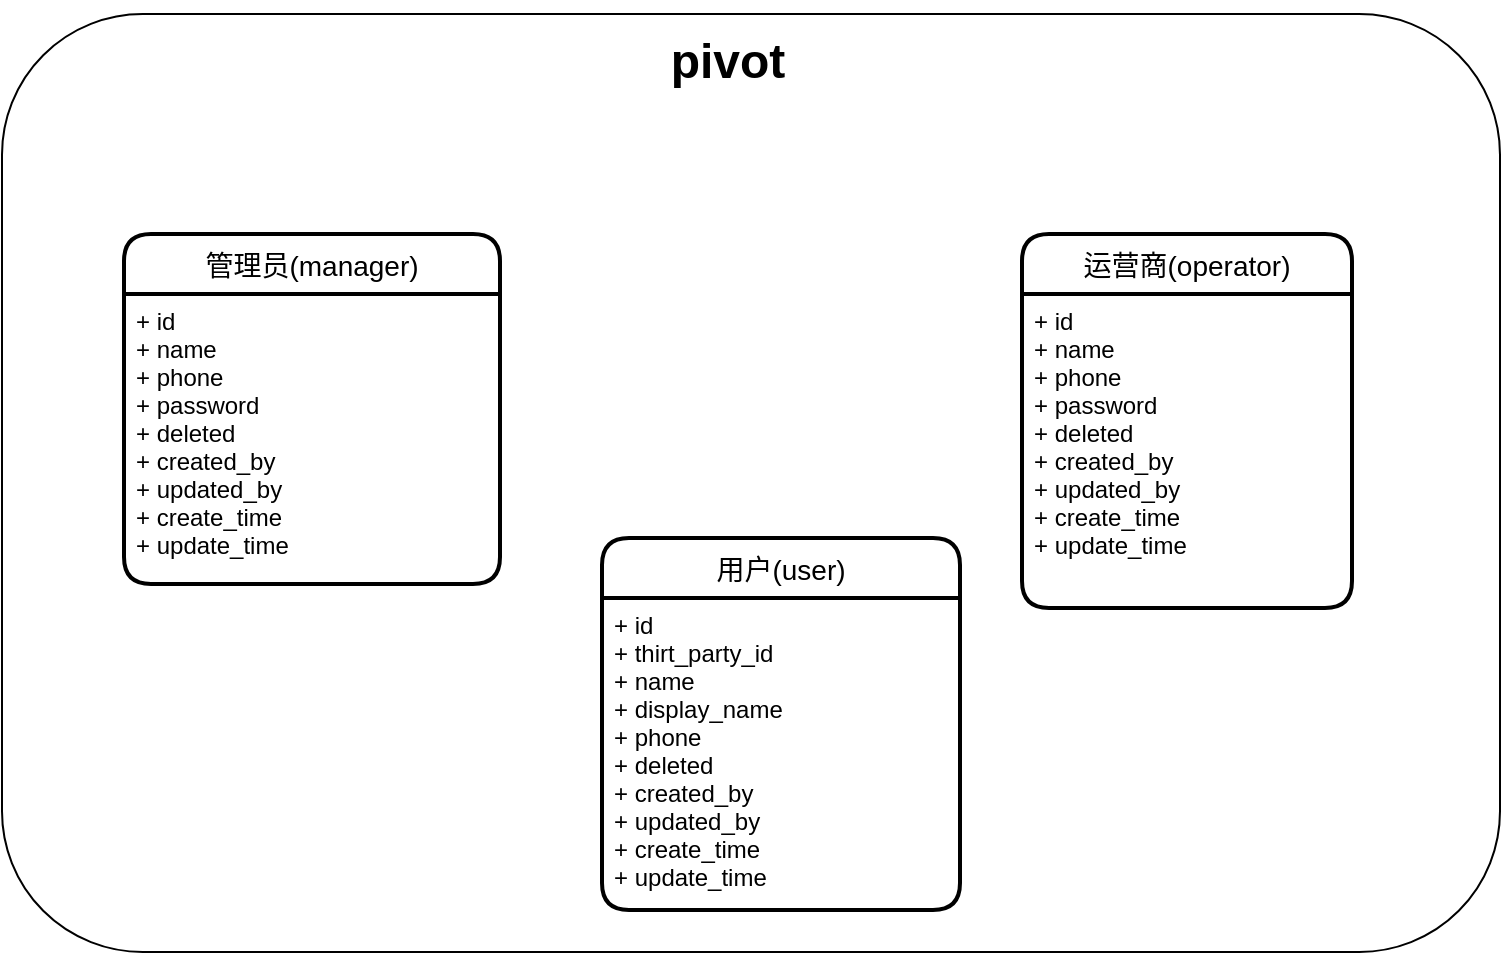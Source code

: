 <mxfile version="15.8.6" type="github">
  <diagram id="Zl_C0mG7Flhq4nI1xgIY" name="第 1 页">
    <mxGraphModel dx="946" dy="662" grid="0" gridSize="10" guides="1" tooltips="1" connect="1" arrows="1" fold="1" page="1" pageScale="1" pageWidth="827" pageHeight="1169" math="0" shadow="0">
      <root>
        <mxCell id="0" />
        <mxCell id="1" parent="0" />
        <mxCell id="sMWrQJroCDS8XebOZDCz-1" value="" style="rounded=1;whiteSpace=wrap;html=1;" vertex="1" parent="1">
          <mxGeometry x="30" y="89" width="749" height="469" as="geometry" />
        </mxCell>
        <mxCell id="c9XTGMT6V7COeygtAoj6-2" value="管理员(manager)" style="swimlane;childLayout=stackLayout;horizontal=1;startSize=30;horizontalStack=0;rounded=1;fontSize=14;fontStyle=0;strokeWidth=2;resizeParent=0;resizeLast=1;shadow=0;dashed=0;align=center;" parent="1" vertex="1">
          <mxGeometry x="91" y="199" width="188" height="175" as="geometry" />
        </mxCell>
        <mxCell id="c9XTGMT6V7COeygtAoj6-3" value="+ id&#xa;+ name&#xa;+ phone&#xa;+ password&#xa;+ deleted&#xa;+ created_by&#xa;+ updated_by&#xa;+ create_time&#xa;+ update_time" style="align=left;strokeColor=none;fillColor=none;spacingLeft=4;fontSize=12;verticalAlign=top;resizable=0;rotatable=0;part=1;" parent="c9XTGMT6V7COeygtAoj6-2" vertex="1">
          <mxGeometry y="30" width="188" height="145" as="geometry" />
        </mxCell>
        <mxCell id="c9XTGMT6V7COeygtAoj6-4" value="运营商(operator)" style="swimlane;childLayout=stackLayout;horizontal=1;startSize=30;horizontalStack=0;rounded=1;fontSize=14;fontStyle=0;strokeWidth=2;resizeParent=0;resizeLast=1;shadow=0;dashed=0;align=center;" parent="1" vertex="1">
          <mxGeometry x="540" y="199" width="165" height="187" as="geometry" />
        </mxCell>
        <mxCell id="c9XTGMT6V7COeygtAoj6-5" value="+ id&#xa;+ name&#xa;+ phone&#xa;+ password&#xa;+ deleted&#xa;+ created_by&#xa;+ updated_by&#xa;+ create_time&#xa;+ update_time" style="align=left;strokeColor=none;fillColor=none;spacingLeft=4;fontSize=12;verticalAlign=top;resizable=0;rotatable=0;part=1;" parent="c9XTGMT6V7COeygtAoj6-4" vertex="1">
          <mxGeometry y="30" width="165" height="157" as="geometry" />
        </mxCell>
        <mxCell id="c9XTGMT6V7COeygtAoj6-6" value="用户(user)" style="swimlane;childLayout=stackLayout;horizontal=1;startSize=30;horizontalStack=0;rounded=1;fontSize=14;fontStyle=0;strokeWidth=2;resizeParent=0;resizeLast=1;shadow=0;dashed=0;align=center;" parent="1" vertex="1">
          <mxGeometry x="330" y="351" width="179" height="186" as="geometry">
            <mxRectangle x="334" y="69" width="55" height="30" as="alternateBounds" />
          </mxGeometry>
        </mxCell>
        <mxCell id="c9XTGMT6V7COeygtAoj6-7" value="+ id&#xa;+ thirt_party_id&#xa;+ name&#xa;+ display_name&#xa;+ phone&#xa;+ deleted&#xa;+ created_by&#xa;+ updated_by&#xa;+ create_time&#xa;+ update_time" style="align=left;strokeColor=none;fillColor=none;spacingLeft=4;fontSize=12;verticalAlign=top;resizable=0;rotatable=0;part=1;" parent="c9XTGMT6V7COeygtAoj6-6" vertex="1">
          <mxGeometry y="30" width="179" height="156" as="geometry" />
        </mxCell>
        <mxCell id="sMWrQJroCDS8XebOZDCz-2" value="&lt;h1&gt;pivot&lt;/h1&gt;" style="text;html=1;strokeColor=none;fillColor=none;align=center;verticalAlign=middle;whiteSpace=wrap;rounded=0;" vertex="1" parent="1">
          <mxGeometry x="363" y="98" width="60" height="30" as="geometry" />
        </mxCell>
      </root>
    </mxGraphModel>
  </diagram>
</mxfile>
